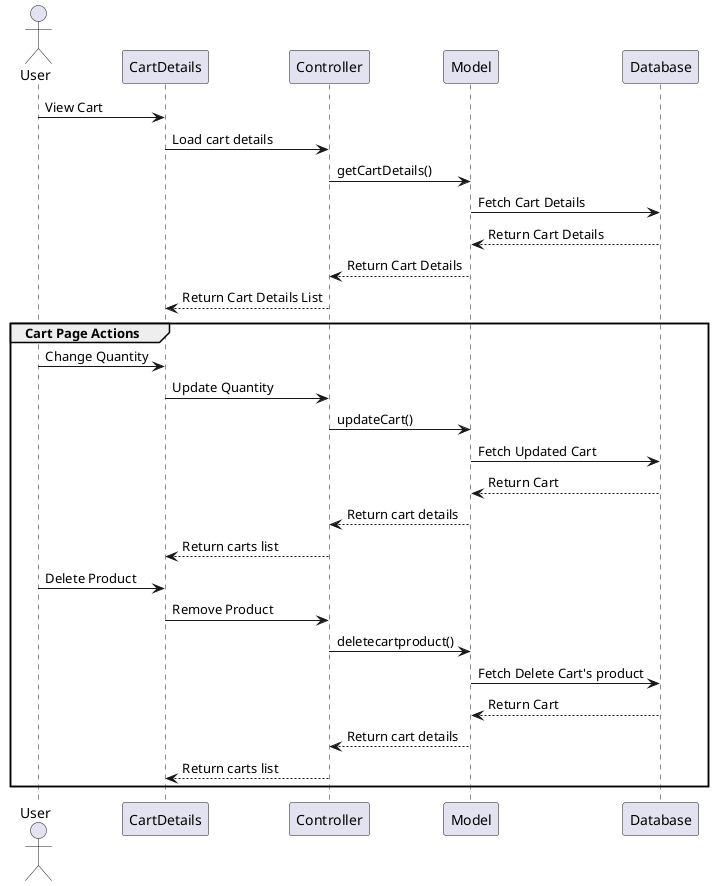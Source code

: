 @startuml

actor User
participant CartDetails
participant Controller
participant Model
participant Database


User -> CartDetails: View Cart
CartDetails -> Controller: Load cart details
Controller -> Model: getCartDetails()
Model -> Database: Fetch Cart Details
Database --> Model: Return Cart Details
Model --> Controller: Return Cart Details
Controller --> CartDetails: Return Cart Details List

group Cart Page Actions
User -> CartDetails: Change Quantity

CartDetails -> Controller: Update Quantity
Controller -> Model: updateCart()
Model -> Database: Fetch Updated Cart
Database --> Model: Return Cart
Model --> Controller: Return cart details
Controller --> CartDetails: Return carts list

User -> CartDetails: Delete Product

CartDetails -> Controller:  Remove Product
Controller -> Model: deletecartproduct()
Model -> Database: Fetch Delete Cart's product
Database --> Model: Return Cart
Model --> Controller: Return cart details
Controller --> CartDetails: Return carts list

end


@enduml
